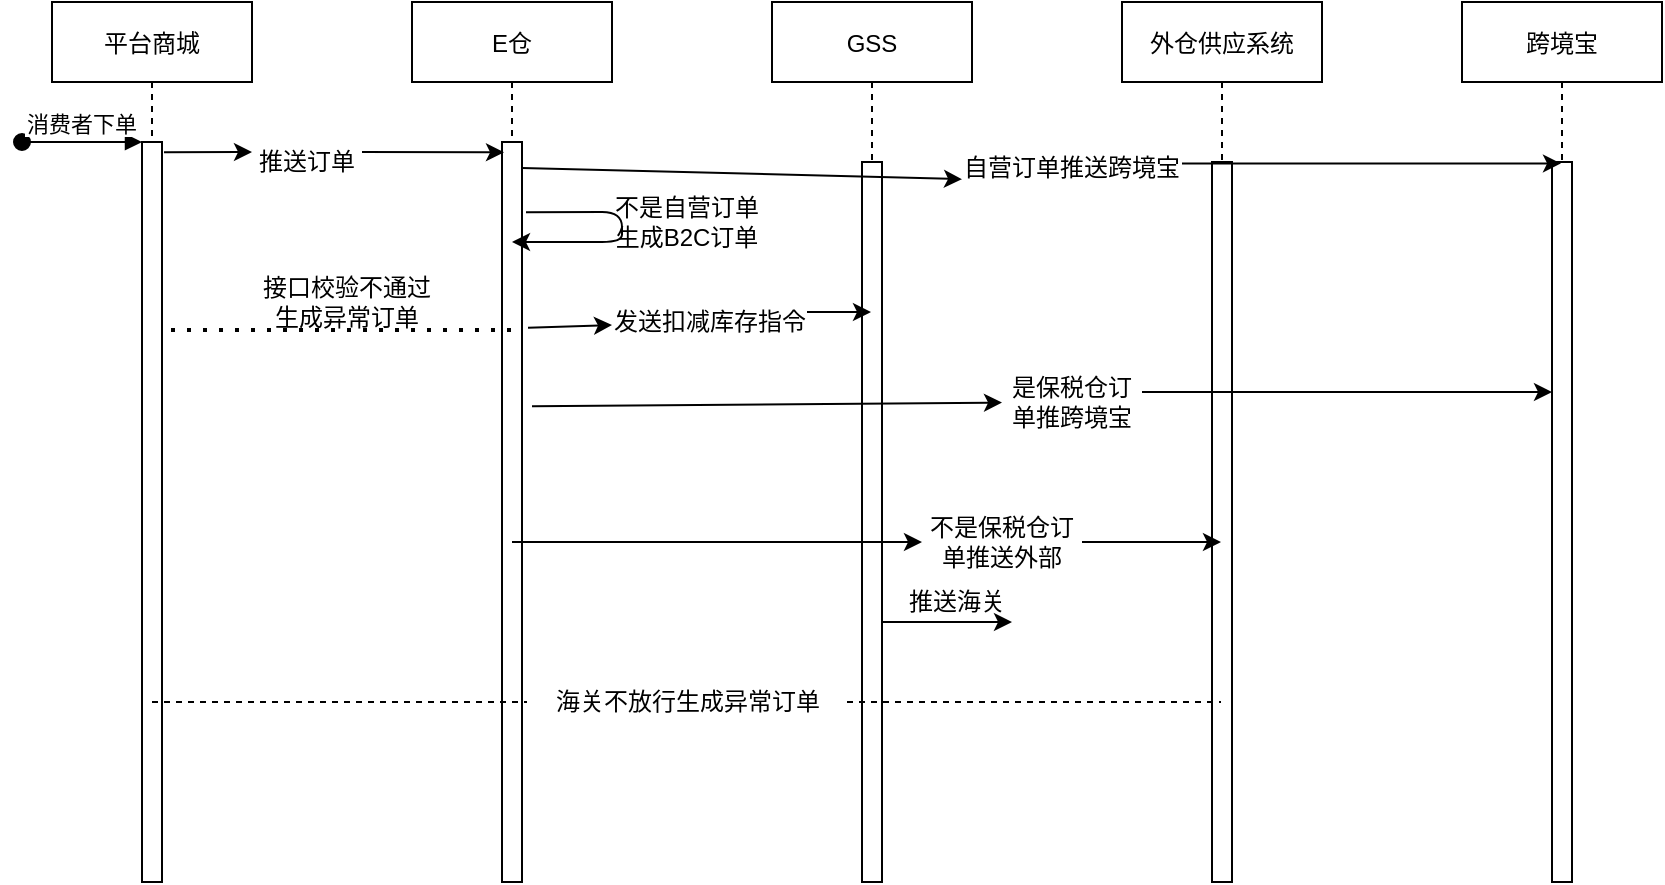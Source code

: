<mxfile version="14.0.5" type="github">
  <diagram id="kgpKYQtTHZ0yAKxKKP6v" name="Page-1">
    <mxGraphModel dx="1427" dy="707" grid="1" gridSize="10" guides="1" tooltips="1" connect="1" arrows="1" fold="1" page="1" pageScale="1" pageWidth="850" pageHeight="1100" math="0" shadow="0">
      <root>
        <mxCell id="0" />
        <mxCell id="1" parent="0" />
        <mxCell id="3nuBFxr9cyL0pnOWT2aG-1" value="平台商城" style="shape=umlLifeline;perimeter=lifelinePerimeter;container=1;collapsible=0;recursiveResize=0;rounded=0;shadow=0;strokeWidth=1;" parent="1" vertex="1">
          <mxGeometry x="35" y="80" width="100" height="440" as="geometry" />
        </mxCell>
        <mxCell id="3nuBFxr9cyL0pnOWT2aG-2" value="" style="points=[];perimeter=orthogonalPerimeter;rounded=0;shadow=0;strokeWidth=1;" parent="3nuBFxr9cyL0pnOWT2aG-1" vertex="1">
          <mxGeometry x="45" y="70" width="10" height="370" as="geometry" />
        </mxCell>
        <mxCell id="3nuBFxr9cyL0pnOWT2aG-3" value="消费者下单" style="verticalAlign=bottom;startArrow=oval;endArrow=block;startSize=8;shadow=0;strokeWidth=1;" parent="3nuBFxr9cyL0pnOWT2aG-1" target="3nuBFxr9cyL0pnOWT2aG-2" edge="1">
          <mxGeometry relative="1" as="geometry">
            <mxPoint x="-15" y="70" as="sourcePoint" />
            <mxPoint x="25" y="70" as="targetPoint" />
          </mxGeometry>
        </mxCell>
        <mxCell id="3nuBFxr9cyL0pnOWT2aG-5" value=":Object" style="shape=umlLifeline;perimeter=lifelinePerimeter;container=1;collapsible=0;recursiveResize=0;rounded=0;shadow=0;strokeWidth=1;" parent="1" vertex="1">
          <mxGeometry x="215" y="80" width="100" height="300" as="geometry" />
        </mxCell>
        <mxCell id="3nuBFxr9cyL0pnOWT2aG-6" value="" style="points=[];perimeter=orthogonalPerimeter;rounded=0;shadow=0;strokeWidth=1;" parent="3nuBFxr9cyL0pnOWT2aG-5" vertex="1">
          <mxGeometry x="45" y="80" width="10" height="160" as="geometry" />
        </mxCell>
        <mxCell id="-36NSiWMsxJw1NQKNw6j-1" value="E仓" style="shape=umlLifeline;perimeter=lifelinePerimeter;container=1;collapsible=0;recursiveResize=0;rounded=0;shadow=0;strokeWidth=1;" vertex="1" parent="1">
          <mxGeometry x="215" y="80" width="100" height="300" as="geometry" />
        </mxCell>
        <mxCell id="-36NSiWMsxJw1NQKNw6j-2" value="" style="points=[];perimeter=orthogonalPerimeter;rounded=0;shadow=0;strokeWidth=1;" vertex="1" parent="-36NSiWMsxJw1NQKNw6j-1">
          <mxGeometry x="45" y="80" width="10" height="160" as="geometry" />
        </mxCell>
        <mxCell id="-36NSiWMsxJw1NQKNw6j-3" value="" style="points=[];perimeter=orthogonalPerimeter;rounded=0;shadow=0;strokeWidth=1;" vertex="1" parent="1">
          <mxGeometry x="260" y="150" width="10" height="370" as="geometry" />
        </mxCell>
        <mxCell id="-36NSiWMsxJw1NQKNw6j-5" value="GSS" style="shape=umlLifeline;perimeter=lifelinePerimeter;container=1;collapsible=0;recursiveResize=0;rounded=0;shadow=0;strokeWidth=1;" vertex="1" parent="1">
          <mxGeometry x="395" y="80" width="100" height="440" as="geometry" />
        </mxCell>
        <mxCell id="-36NSiWMsxJw1NQKNw6j-6" value="" style="points=[];perimeter=orthogonalPerimeter;rounded=0;shadow=0;strokeWidth=1;" vertex="1" parent="-36NSiWMsxJw1NQKNw6j-5">
          <mxGeometry x="45" y="80" width="10" height="360" as="geometry" />
        </mxCell>
        <mxCell id="-36NSiWMsxJw1NQKNw6j-16" value="GSS" style="shape=umlLifeline;perimeter=lifelinePerimeter;container=1;collapsible=0;recursiveResize=0;rounded=0;shadow=0;strokeWidth=1;" vertex="1" parent="1">
          <mxGeometry x="395" y="80" width="100" height="440" as="geometry" />
        </mxCell>
        <mxCell id="-36NSiWMsxJw1NQKNw6j-17" value="" style="points=[];perimeter=orthogonalPerimeter;rounded=0;shadow=0;strokeWidth=1;" vertex="1" parent="-36NSiWMsxJw1NQKNw6j-16">
          <mxGeometry x="45" y="80" width="10" height="360" as="geometry" />
        </mxCell>
        <mxCell id="-36NSiWMsxJw1NQKNw6j-18" value="外仓供应系统" style="shape=umlLifeline;perimeter=lifelinePerimeter;container=1;collapsible=0;recursiveResize=0;rounded=0;shadow=0;strokeWidth=1;" vertex="1" parent="1">
          <mxGeometry x="570" y="80" width="100" height="440" as="geometry" />
        </mxCell>
        <mxCell id="-36NSiWMsxJw1NQKNw6j-19" value="" style="points=[];perimeter=orthogonalPerimeter;rounded=0;shadow=0;strokeWidth=1;" vertex="1" parent="-36NSiWMsxJw1NQKNw6j-18">
          <mxGeometry x="45" y="80" width="10" height="360" as="geometry" />
        </mxCell>
        <mxCell id="-36NSiWMsxJw1NQKNw6j-24" value="" style="endArrow=classic;html=1;entryX=0.1;entryY=0.014;entryDx=0;entryDy=0;entryPerimeter=0;" edge="1" parent="1" target="-36NSiWMsxJw1NQKNw6j-3">
          <mxGeometry width="50" height="50" relative="1" as="geometry">
            <mxPoint x="190" y="155" as="sourcePoint" />
            <mxPoint x="500" y="370" as="targetPoint" />
          </mxGeometry>
        </mxCell>
        <mxCell id="-36NSiWMsxJw1NQKNw6j-25" value="&lt;div&gt;推送订单&lt;/div&gt;" style="text;html=1;strokeColor=none;fillColor=none;align=center;verticalAlign=middle;whiteSpace=wrap;rounded=0;" vertex="1" parent="1">
          <mxGeometry x="135" y="150" width="55" height="20" as="geometry" />
        </mxCell>
        <mxCell id="-36NSiWMsxJw1NQKNw6j-26" value="" style="endArrow=classic;html=1;exitX=1.1;exitY=0.014;exitDx=0;exitDy=0;exitPerimeter=0;entryX=0;entryY=0.25;entryDx=0;entryDy=0;" edge="1" parent="1" source="3nuBFxr9cyL0pnOWT2aG-2" target="-36NSiWMsxJw1NQKNw6j-25">
          <mxGeometry width="50" height="50" relative="1" as="geometry">
            <mxPoint x="91" y="155.18" as="sourcePoint" />
            <mxPoint x="261" y="155.18" as="targetPoint" />
          </mxGeometry>
        </mxCell>
        <mxCell id="-36NSiWMsxJw1NQKNw6j-27" value="跨境宝" style="shape=umlLifeline;perimeter=lifelinePerimeter;container=1;collapsible=0;recursiveResize=0;rounded=0;shadow=0;strokeWidth=1;" vertex="1" parent="1">
          <mxGeometry x="740" y="80" width="100" height="440" as="geometry" />
        </mxCell>
        <mxCell id="-36NSiWMsxJw1NQKNw6j-28" value="" style="points=[];perimeter=orthogonalPerimeter;rounded=0;shadow=0;strokeWidth=1;" vertex="1" parent="-36NSiWMsxJw1NQKNw6j-27">
          <mxGeometry x="45" y="80" width="10" height="360" as="geometry" />
        </mxCell>
        <mxCell id="-36NSiWMsxJw1NQKNw6j-29" value="" style="endArrow=classic;html=1;exitX=1;exitY=0.035;exitDx=0;exitDy=0;exitPerimeter=0;" edge="1" parent="1" source="-36NSiWMsxJw1NQKNw6j-30" target="-36NSiWMsxJw1NQKNw6j-27">
          <mxGeometry width="50" height="50" relative="1" as="geometry">
            <mxPoint x="450" y="410" as="sourcePoint" />
            <mxPoint x="500" y="360" as="targetPoint" />
          </mxGeometry>
        </mxCell>
        <mxCell id="-36NSiWMsxJw1NQKNw6j-32" value="" style="endArrow=classic;html=1;exitX=1.2;exitY=0.095;exitDx=0;exitDy=0;exitPerimeter=0;" edge="1" parent="1" source="-36NSiWMsxJw1NQKNw6j-3" target="-36NSiWMsxJw1NQKNw6j-1">
          <mxGeometry width="50" height="50" relative="1" as="geometry">
            <mxPoint x="450" y="410" as="sourcePoint" />
            <mxPoint x="340" y="210" as="targetPoint" />
            <Array as="points">
              <mxPoint x="320" y="185" />
              <mxPoint x="320" y="200" />
            </Array>
          </mxGeometry>
        </mxCell>
        <mxCell id="-36NSiWMsxJw1NQKNw6j-33" value="&lt;div&gt;不是自营订单生成B2C订单&lt;/div&gt;" style="text;html=1;strokeColor=none;fillColor=none;align=center;verticalAlign=middle;whiteSpace=wrap;rounded=0;" vertex="1" parent="1">
          <mxGeometry x="315" y="180" width="75" height="20" as="geometry" />
        </mxCell>
        <mxCell id="-36NSiWMsxJw1NQKNw6j-35" value="" style="endArrow=classic;html=1;exitX=1;exitY=0.25;exitDx=0;exitDy=0;" edge="1" parent="1" source="-36NSiWMsxJw1NQKNw6j-36" target="-36NSiWMsxJw1NQKNw6j-16">
          <mxGeometry width="50" height="50" relative="1" as="geometry">
            <mxPoint x="450" y="410" as="sourcePoint" />
            <mxPoint x="500" y="360" as="targetPoint" />
          </mxGeometry>
        </mxCell>
        <mxCell id="-36NSiWMsxJw1NQKNw6j-37" value="" style="endArrow=classic;html=1;exitX=1;exitY=0.25;exitDx=0;exitDy=0;" edge="1" parent="1" source="-36NSiWMsxJw1NQKNw6j-38" target="-36NSiWMsxJw1NQKNw6j-28">
          <mxGeometry width="50" height="50" relative="1" as="geometry">
            <mxPoint x="450" y="410" as="sourcePoint" />
            <mxPoint x="500" y="360" as="targetPoint" />
          </mxGeometry>
        </mxCell>
        <mxCell id="-36NSiWMsxJw1NQKNw6j-39" value="" style="endArrow=classic;html=1;" edge="1" parent="1" source="-36NSiWMsxJw1NQKNw6j-40" target="-36NSiWMsxJw1NQKNw6j-18">
          <mxGeometry width="50" height="50" relative="1" as="geometry">
            <mxPoint x="450" y="410" as="sourcePoint" />
            <mxPoint x="500" y="360" as="targetPoint" />
            <Array as="points">
              <mxPoint x="570" y="350" />
            </Array>
          </mxGeometry>
        </mxCell>
        <mxCell id="-36NSiWMsxJw1NQKNw6j-41" value="" style="endArrow=none;dashed=1;html=1;dashPattern=1 3;strokeWidth=2;entryX=1.1;entryY=0.254;entryDx=0;entryDy=0;entryPerimeter=0;" edge="1" parent="1" source="-36NSiWMsxJw1NQKNw6j-1" target="3nuBFxr9cyL0pnOWT2aG-2">
          <mxGeometry width="50" height="50" relative="1" as="geometry">
            <mxPoint x="450" y="410" as="sourcePoint" />
            <mxPoint x="500" y="360" as="targetPoint" />
          </mxGeometry>
        </mxCell>
        <mxCell id="-36NSiWMsxJw1NQKNw6j-42" value="&lt;div&gt;接口校验不通过生成异常订单&lt;/div&gt;" style="text;html=1;strokeColor=none;fillColor=none;align=center;verticalAlign=middle;whiteSpace=wrap;rounded=0;" vertex="1" parent="1">
          <mxGeometry x="135" y="220" width="95" height="20" as="geometry" />
        </mxCell>
        <mxCell id="-36NSiWMsxJw1NQKNw6j-44" value="" style="endArrow=none;dashed=1;html=1;" edge="1" parent="1" source="-36NSiWMsxJw1NQKNw6j-45" target="-36NSiWMsxJw1NQKNw6j-18">
          <mxGeometry width="50" height="50" relative="1" as="geometry">
            <mxPoint x="450" y="410" as="sourcePoint" />
            <mxPoint x="500" y="360" as="targetPoint" />
          </mxGeometry>
        </mxCell>
        <mxCell id="-36NSiWMsxJw1NQKNw6j-46" value="" style="endArrow=classic;html=1;" edge="1" parent="1">
          <mxGeometry width="50" height="50" relative="1" as="geometry">
            <mxPoint x="450" y="390" as="sourcePoint" />
            <mxPoint x="515" y="390" as="targetPoint" />
          </mxGeometry>
        </mxCell>
        <mxCell id="-36NSiWMsxJw1NQKNw6j-48" value="推送海关" style="text;html=1;strokeColor=none;fillColor=none;align=center;verticalAlign=middle;whiteSpace=wrap;rounded=0;" vertex="1" parent="1">
          <mxGeometry x="455" y="370" width="65" height="20" as="geometry" />
        </mxCell>
        <mxCell id="-36NSiWMsxJw1NQKNw6j-45" value="海关不放行生成异常订单" style="text;html=1;strokeColor=none;fillColor=none;align=center;verticalAlign=middle;whiteSpace=wrap;rounded=0;" vertex="1" parent="1">
          <mxGeometry x="272.5" y="420" width="160" height="20" as="geometry" />
        </mxCell>
        <mxCell id="-36NSiWMsxJw1NQKNw6j-49" value="" style="endArrow=none;dashed=1;html=1;entryX=0;entryY=0.5;entryDx=0;entryDy=0;" edge="1" parent="1" source="3nuBFxr9cyL0pnOWT2aG-1" target="-36NSiWMsxJw1NQKNw6j-45">
          <mxGeometry width="50" height="50" relative="1" as="geometry">
            <mxPoint x="84.5" y="397.96" as="sourcePoint" />
            <mxPoint x="612" y="397.96" as="targetPoint" />
          </mxGeometry>
        </mxCell>
        <mxCell id="-36NSiWMsxJw1NQKNw6j-38" value="&lt;div&gt;是保税仓订单推跨境宝&lt;/div&gt;" style="text;html=1;strokeColor=none;fillColor=none;align=center;verticalAlign=middle;whiteSpace=wrap;rounded=0;" vertex="1" parent="1">
          <mxGeometry x="510" y="270" width="70" height="20" as="geometry" />
        </mxCell>
        <mxCell id="-36NSiWMsxJw1NQKNw6j-50" value="" style="endArrow=classic;html=1;exitX=1.5;exitY=0.357;exitDx=0;exitDy=0;exitPerimeter=0;" edge="1" parent="1" source="-36NSiWMsxJw1NQKNw6j-3" target="-36NSiWMsxJw1NQKNw6j-38">
          <mxGeometry width="50" height="50" relative="1" as="geometry">
            <mxPoint x="275" y="282.09" as="sourcePoint" />
            <mxPoint x="785" y="282.09" as="targetPoint" />
          </mxGeometry>
        </mxCell>
        <mxCell id="-36NSiWMsxJw1NQKNw6j-40" value="&lt;div&gt;不是保税仓订单推送外部&lt;/div&gt;" style="text;html=1;strokeColor=none;fillColor=none;align=center;verticalAlign=middle;whiteSpace=wrap;rounded=0;" vertex="1" parent="1">
          <mxGeometry x="470" y="340" width="80" height="20" as="geometry" />
        </mxCell>
        <mxCell id="-36NSiWMsxJw1NQKNw6j-52" value="" style="endArrow=classic;html=1;entryX=0;entryY=0.5;entryDx=0;entryDy=0;" edge="1" parent="1" source="-36NSiWMsxJw1NQKNw6j-1" target="-36NSiWMsxJw1NQKNw6j-40">
          <mxGeometry width="50" height="50" relative="1" as="geometry">
            <mxPoint x="264.5" y="350" as="sourcePoint" />
            <mxPoint x="619.5" y="350" as="targetPoint" />
            <Array as="points" />
          </mxGeometry>
        </mxCell>
        <mxCell id="-36NSiWMsxJw1NQKNw6j-30" value="&lt;div&gt;自营订单推送跨境宝&lt;/div&gt;&lt;div&gt;&lt;br&gt;&lt;/div&gt;" style="text;html=1;strokeColor=none;fillColor=none;align=center;verticalAlign=middle;whiteSpace=wrap;rounded=0;" vertex="1" parent="1">
          <mxGeometry x="490" y="160" width="110" height="20" as="geometry" />
        </mxCell>
        <mxCell id="-36NSiWMsxJw1NQKNw6j-53" value="" style="endArrow=classic;html=1;exitX=1;exitY=0.035;exitDx=0;exitDy=0;exitPerimeter=0;" edge="1" parent="1" source="-36NSiWMsxJw1NQKNw6j-3" target="-36NSiWMsxJw1NQKNw6j-30">
          <mxGeometry width="50" height="50" relative="1" as="geometry">
            <mxPoint x="270" y="162.95" as="sourcePoint" />
            <mxPoint x="789.5" y="162.95" as="targetPoint" />
          </mxGeometry>
        </mxCell>
        <mxCell id="-36NSiWMsxJw1NQKNw6j-36" value="&lt;div&gt;发送扣减库存指令&lt;/div&gt;" style="text;html=1;strokeColor=none;fillColor=none;align=center;verticalAlign=middle;whiteSpace=wrap;rounded=0;" vertex="1" parent="1">
          <mxGeometry x="315" y="230" width="97.5" height="20" as="geometry" />
        </mxCell>
        <mxCell id="-36NSiWMsxJw1NQKNw6j-54" value="" style="endArrow=classic;html=1;exitX=1.3;exitY=0.251;exitDx=0;exitDy=0;exitPerimeter=0;" edge="1" parent="1" source="-36NSiWMsxJw1NQKNw6j-3" target="-36NSiWMsxJw1NQKNw6j-36">
          <mxGeometry width="50" height="50" relative="1" as="geometry">
            <mxPoint x="273" y="242.87" as="sourcePoint" />
            <mxPoint x="444.5" y="242.87" as="targetPoint" />
          </mxGeometry>
        </mxCell>
      </root>
    </mxGraphModel>
  </diagram>
</mxfile>
